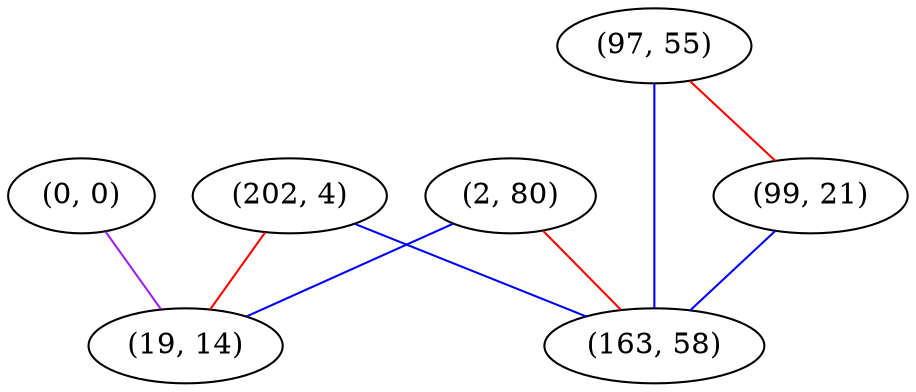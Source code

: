 graph "" {
"(2, 80)";
"(0, 0)";
"(202, 4)";
"(97, 55)";
"(19, 14)";
"(99, 21)";
"(163, 58)";
"(2, 80)" -- "(163, 58)"  [color=red, key=0, weight=1];
"(2, 80)" -- "(19, 14)"  [color=blue, key=0, weight=3];
"(0, 0)" -- "(19, 14)"  [color=purple, key=0, weight=4];
"(202, 4)" -- "(163, 58)"  [color=blue, key=0, weight=3];
"(202, 4)" -- "(19, 14)"  [color=red, key=0, weight=1];
"(97, 55)" -- "(163, 58)"  [color=blue, key=0, weight=3];
"(97, 55)" -- "(99, 21)"  [color=red, key=0, weight=1];
"(99, 21)" -- "(163, 58)"  [color=blue, key=0, weight=3];
}

